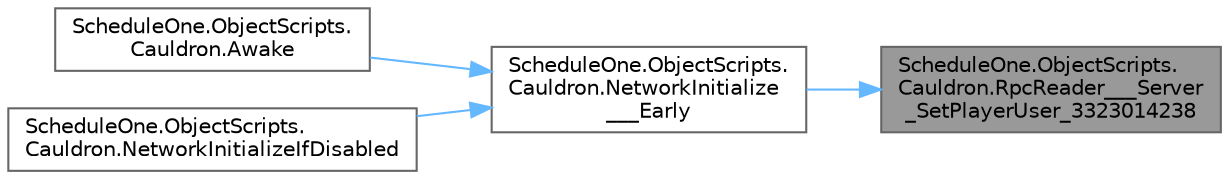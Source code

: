 digraph "ScheduleOne.ObjectScripts.Cauldron.RpcReader___Server_SetPlayerUser_3323014238"
{
 // LATEX_PDF_SIZE
  bgcolor="transparent";
  edge [fontname=Helvetica,fontsize=10,labelfontname=Helvetica,labelfontsize=10];
  node [fontname=Helvetica,fontsize=10,shape=box,height=0.2,width=0.4];
  rankdir="RL";
  Node1 [id="Node000001",label="ScheduleOne.ObjectScripts.\lCauldron.RpcReader___Server\l_SetPlayerUser_3323014238",height=0.2,width=0.4,color="gray40", fillcolor="grey60", style="filled", fontcolor="black",tooltip=" "];
  Node1 -> Node2 [id="edge1_Node000001_Node000002",dir="back",color="steelblue1",style="solid",tooltip=" "];
  Node2 [id="Node000002",label="ScheduleOne.ObjectScripts.\lCauldron.NetworkInitialize\l___Early",height=0.2,width=0.4,color="grey40", fillcolor="white", style="filled",URL="$class_schedule_one_1_1_object_scripts_1_1_cauldron.html#a94b1e5375cd49dfaefc369764e192c71",tooltip=" "];
  Node2 -> Node3 [id="edge2_Node000002_Node000003",dir="back",color="steelblue1",style="solid",tooltip=" "];
  Node3 [id="Node000003",label="ScheduleOne.ObjectScripts.\lCauldron.Awake",height=0.2,width=0.4,color="grey40", fillcolor="white", style="filled",URL="$class_schedule_one_1_1_object_scripts_1_1_cauldron.html#aca270ec77e41189a64bc0a799eee68c4",tooltip=" "];
  Node2 -> Node4 [id="edge3_Node000002_Node000004",dir="back",color="steelblue1",style="solid",tooltip=" "];
  Node4 [id="Node000004",label="ScheduleOne.ObjectScripts.\lCauldron.NetworkInitializeIfDisabled",height=0.2,width=0.4,color="grey40", fillcolor="white", style="filled",URL="$class_schedule_one_1_1_object_scripts_1_1_cauldron.html#aaf4af56e01863025f5b44021b09c9a8b",tooltip=" "];
}
